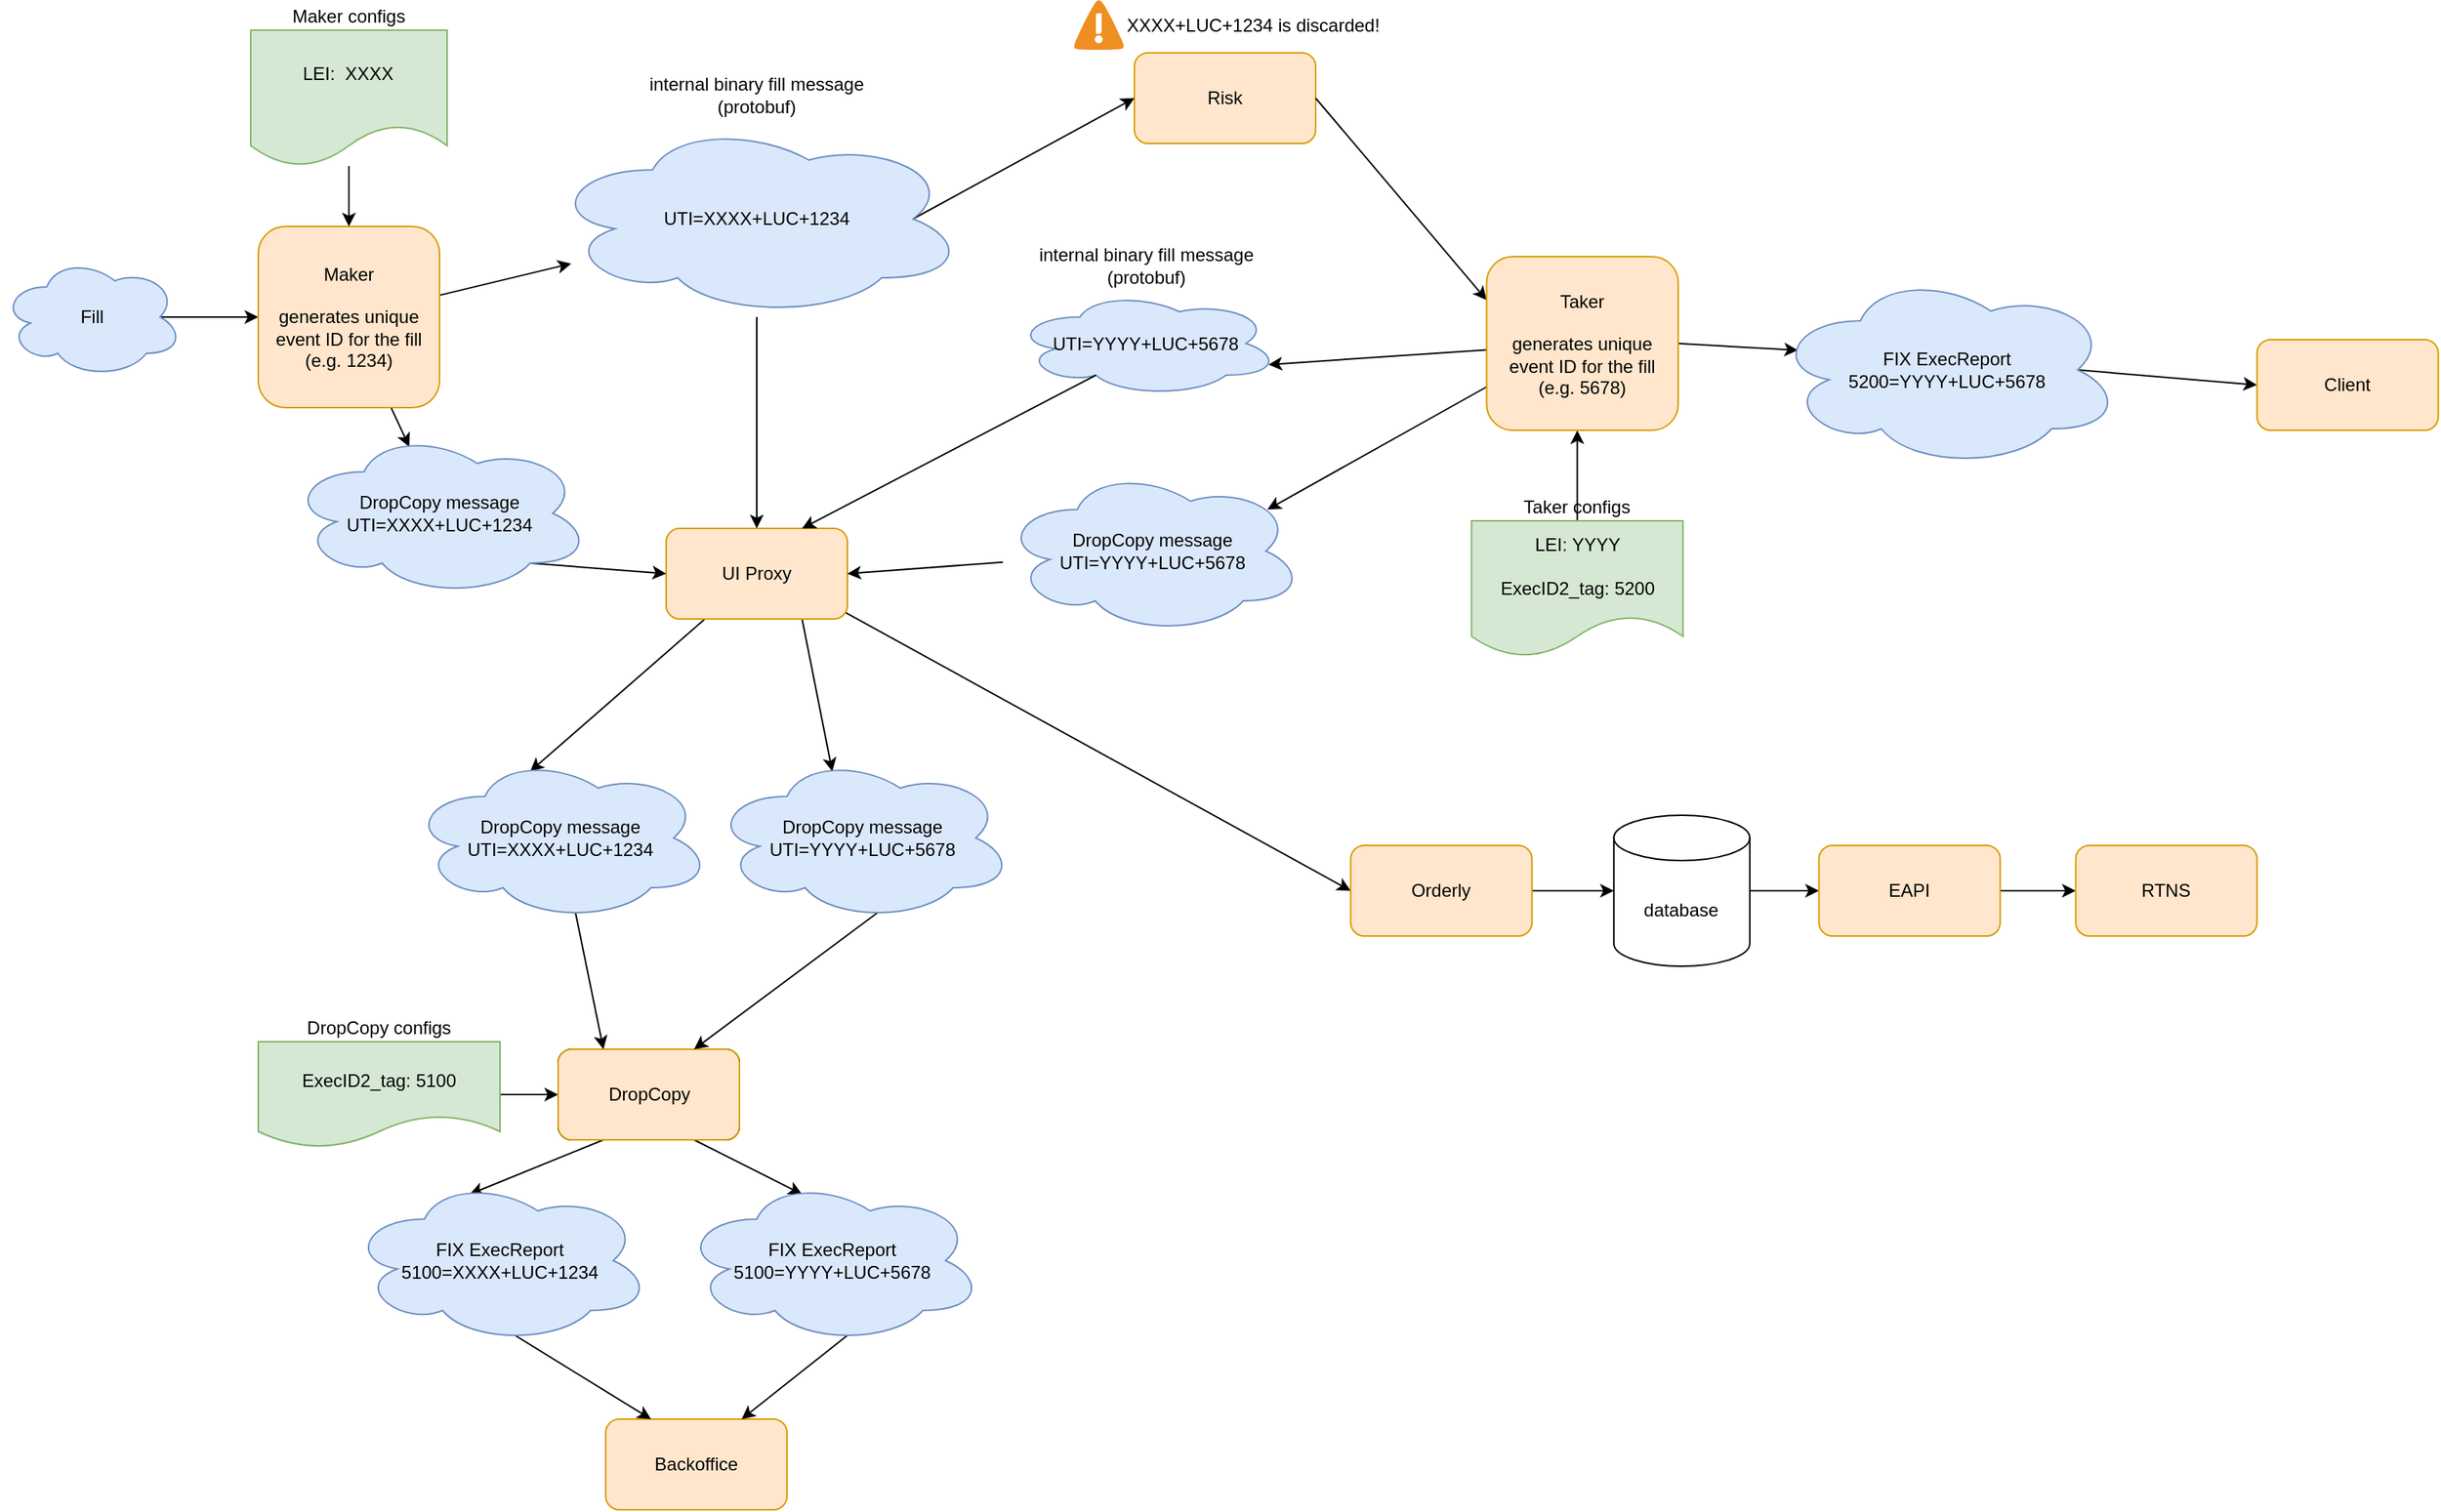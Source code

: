 <mxfile version="18.1.2" type="github">
  <diagram id="UkKoUpquB2zs1tKFholc" name="Page-1">
    <mxGraphModel dx="1497" dy="792" grid="1" gridSize="10" guides="1" tooltips="1" connect="1" arrows="1" fold="1" page="1" pageScale="1" pageWidth="1654" pageHeight="1169" math="0" shadow="0">
      <root>
        <mxCell id="0" />
        <mxCell id="1" parent="0" />
        <mxCell id="_PZYunoZqGTAglqlT3PF-5" value="" style="group;fillColor=default;container=0;" parent="1" vertex="1" connectable="0">
          <mxGeometry x="195" y="110" width="130" height="90" as="geometry" />
        </mxCell>
        <mxCell id="_PZYunoZqGTAglqlT3PF-76" style="edgeStyle=none;rounded=0;orthogonalLoop=1;jettySize=auto;html=1;entryX=0;entryY=0.5;entryDx=0;entryDy=0;exitX=0.875;exitY=0.5;exitDx=0;exitDy=0;exitPerimeter=0;" parent="1" target="_PZYunoZqGTAglqlT3PF-62" edge="1" source="_PZYunoZqGTAglqlT3PF-7">
          <mxGeometry relative="1" as="geometry">
            <mxPoint x="160" y="270" as="sourcePoint" />
          </mxGeometry>
        </mxCell>
        <mxCell id="_PZYunoZqGTAglqlT3PF-7" value="Fill" style="ellipse;shape=cloud;whiteSpace=wrap;html=1;fillColor=#dae8fc;strokeColor=#6c8ebf;" parent="1" vertex="1">
          <mxGeometry x="20" y="260" width="120" height="80" as="geometry" />
        </mxCell>
        <mxCell id="_PZYunoZqGTAglqlT3PF-15" value="DropCopy" style="rounded=1;whiteSpace=wrap;html=1;" parent="1" vertex="1">
          <mxGeometry x="388.5" y="785" width="120" height="60" as="geometry" />
        </mxCell>
        <mxCell id="_PZYunoZqGTAglqlT3PF-24" style="edgeStyle=orthogonalEdgeStyle;rounded=0;orthogonalLoop=1;jettySize=auto;html=1;entryX=0;entryY=0.5;entryDx=0;entryDy=0;" parent="1" source="_PZYunoZqGTAglqlT3PF-23" target="_PZYunoZqGTAglqlT3PF-15" edge="1">
          <mxGeometry relative="1" as="geometry" />
        </mxCell>
        <mxCell id="_PZYunoZqGTAglqlT3PF-26" value="" style="group;fillColor=default;container=0;" parent="1" vertex="1" connectable="0">
          <mxGeometry x="190" y="780" width="160" height="70" as="geometry" />
        </mxCell>
        <mxCell id="_PZYunoZqGTAglqlT3PF-27" value="Risk" style="rounded=1;whiteSpace=wrap;html=1;fillColor=#ffe6cc;strokeColor=#d79b00;" parent="1" vertex="1">
          <mxGeometry x="770" y="125" width="120" height="60" as="geometry" />
        </mxCell>
        <mxCell id="_PZYunoZqGTAglqlT3PF-41" style="edgeStyle=none;rounded=0;orthogonalLoop=1;jettySize=auto;html=1;entryX=0;entryY=0.5;entryDx=0;entryDy=0;exitX=0.989;exitY=0.928;exitDx=0;exitDy=0;exitPerimeter=0;" parent="1" source="_PZYunoZqGTAglqlT3PF-66" target="_PZYunoZqGTAglqlT3PF-40" edge="1">
          <mxGeometry relative="1" as="geometry">
            <mxPoint x="755.8" y="695.714" as="sourcePoint" />
          </mxGeometry>
        </mxCell>
        <mxCell id="_PZYunoZqGTAglqlT3PF-38" style="edgeStyle=none;rounded=0;orthogonalLoop=1;jettySize=auto;html=1;entryX=0.07;entryY=0.4;entryDx=0;entryDy=0;entryPerimeter=0;exitX=1;exitY=0.5;exitDx=0;exitDy=0;" parent="1" source="_PZYunoZqGTAglqlT3PF-65" target="_PZYunoZqGTAglqlT3PF-36" edge="1">
          <mxGeometry relative="1" as="geometry">
            <mxPoint x="1123.2" y="345.355" as="sourcePoint" />
          </mxGeometry>
        </mxCell>
        <mxCell id="_PZYunoZqGTAglqlT3PF-30" style="rounded=0;orthogonalLoop=1;jettySize=auto;html=1;entryX=0;entryY=0.25;entryDx=0;entryDy=0;exitX=1;exitY=0.5;exitDx=0;exitDy=0;" parent="1" source="_PZYunoZqGTAglqlT3PF-27" target="_PZYunoZqGTAglqlT3PF-65" edge="1">
          <mxGeometry relative="1" as="geometry">
            <mxPoint x="1003.2" y="345" as="targetPoint" />
          </mxGeometry>
        </mxCell>
        <mxCell id="_PZYunoZqGTAglqlT3PF-32" style="edgeStyle=none;rounded=0;orthogonalLoop=1;jettySize=auto;html=1;entryX=0;entryY=0.5;entryDx=0;entryDy=0;exitX=0.875;exitY=0.5;exitDx=0;exitDy=0;exitPerimeter=0;" parent="1" source="_PZYunoZqGTAglqlT3PF-9" target="_PZYunoZqGTAglqlT3PF-27" edge="1">
          <mxGeometry relative="1" as="geometry" />
        </mxCell>
        <mxCell id="_PZYunoZqGTAglqlT3PF-35" style="edgeStyle=none;rounded=0;orthogonalLoop=1;jettySize=auto;html=1;" parent="1" source="_PZYunoZqGTAglqlT3PF-33" edge="1">
          <mxGeometry relative="1" as="geometry">
            <mxPoint x="1063.2" y="375" as="targetPoint" />
          </mxGeometry>
        </mxCell>
        <mxCell id="_PZYunoZqGTAglqlT3PF-56" style="edgeStyle=none;rounded=0;orthogonalLoop=1;jettySize=auto;html=1;entryX=0;entryY=0.5;entryDx=0;entryDy=0;exitX=0.875;exitY=0.5;exitDx=0;exitDy=0;exitPerimeter=0;" parent="1" source="_PZYunoZqGTAglqlT3PF-36" target="_PZYunoZqGTAglqlT3PF-55" edge="1">
          <mxGeometry relative="1" as="geometry" />
        </mxCell>
        <mxCell id="_PZYunoZqGTAglqlT3PF-44" style="edgeStyle=none;rounded=0;orthogonalLoop=1;jettySize=auto;html=1;entryX=0;entryY=0.5;entryDx=0;entryDy=0;entryPerimeter=0;" parent="1" source="_PZYunoZqGTAglqlT3PF-40" target="_PZYunoZqGTAglqlT3PF-43" edge="1">
          <mxGeometry relative="1" as="geometry">
            <mxPoint x="1083.2" y="680" as="targetPoint" />
          </mxGeometry>
        </mxCell>
        <mxCell id="_PZYunoZqGTAglqlT3PF-40" value="Orderly" style="rounded=1;whiteSpace=wrap;html=1;fillColor=#ffe6cc;strokeColor=#d79b00;" parent="1" vertex="1">
          <mxGeometry x="913.2" y="650" width="120" height="60" as="geometry" />
        </mxCell>
        <mxCell id="_PZYunoZqGTAglqlT3PF-46" style="edgeStyle=none;rounded=0;orthogonalLoop=1;jettySize=auto;html=1;exitX=1;exitY=0.5;exitDx=0;exitDy=0;exitPerimeter=0;" parent="1" source="_PZYunoZqGTAglqlT3PF-43" target="_PZYunoZqGTAglqlT3PF-45" edge="1">
          <mxGeometry relative="1" as="geometry">
            <mxPoint x="1173.2" y="680" as="sourcePoint" />
          </mxGeometry>
        </mxCell>
        <mxCell id="_PZYunoZqGTAglqlT3PF-43" value="database" style="shape=cylinder3;whiteSpace=wrap;html=1;boundedLbl=1;backgroundOutline=1;size=15;" parent="1" vertex="1">
          <mxGeometry x="1087.4" y="630" width="90" height="100" as="geometry" />
        </mxCell>
        <mxCell id="_PZYunoZqGTAglqlT3PF-48" style="edgeStyle=none;rounded=0;orthogonalLoop=1;jettySize=auto;html=1;entryX=0;entryY=0.5;entryDx=0;entryDy=0;" parent="1" source="_PZYunoZqGTAglqlT3PF-45" target="_PZYunoZqGTAglqlT3PF-47" edge="1">
          <mxGeometry relative="1" as="geometry" />
        </mxCell>
        <mxCell id="_PZYunoZqGTAglqlT3PF-45" value="EAPI" style="rounded=1;whiteSpace=wrap;html=1;fillColor=#ffe6cc;strokeColor=#d79b00;" parent="1" vertex="1">
          <mxGeometry x="1223.2" y="650" width="120" height="60" as="geometry" />
        </mxCell>
        <mxCell id="_PZYunoZqGTAglqlT3PF-47" value="RTNS" style="rounded=1;whiteSpace=wrap;html=1;fillColor=#ffe6cc;strokeColor=#d79b00;" parent="1" vertex="1">
          <mxGeometry x="1393.2" y="650" width="120" height="60" as="geometry" />
        </mxCell>
        <mxCell id="_PZYunoZqGTAglqlT3PF-51" value="" style="group;fillColor=default;container=0;" parent="1" vertex="1" connectable="0">
          <mxGeometry x="993.2" y="435" width="150" height="90" as="geometry" />
        </mxCell>
        <mxCell id="_PZYunoZqGTAglqlT3PF-55" value="&lt;div&gt;Client&lt;/div&gt;" style="rounded=1;whiteSpace=wrap;html=1;fillColor=#ffe6cc;strokeColor=#d79b00;" parent="1" vertex="1">
          <mxGeometry x="1513.2" y="315" width="120" height="60" as="geometry" />
        </mxCell>
        <mxCell id="_PZYunoZqGTAglqlT3PF-60" value="XXXX+LUC+1234 is discarded!" style="shadow=0;dashed=0;html=1;strokeColor=none;fillColor=#4495D1;labelPosition=right;verticalLabelPosition=middle;verticalAlign=middle;align=left;outlineConnect=0;shape=mxgraph.veeam.2d.alert;" parent="1" vertex="1">
          <mxGeometry x="730" y="90" width="33.2" height="33.2" as="geometry" />
        </mxCell>
        <mxCell id="_PZYunoZqGTAglqlT3PF-75" style="edgeStyle=none;rounded=0;orthogonalLoop=1;jettySize=auto;html=1;" parent="1" source="_PZYunoZqGTAglqlT3PF-62" target="_PZYunoZqGTAglqlT3PF-9" edge="1">
          <mxGeometry relative="1" as="geometry" />
        </mxCell>
        <mxCell id="W0SZnJnICqAmFfpXncww-3" style="rounded=0;orthogonalLoop=1;jettySize=auto;html=1;entryX=0.4;entryY=0.1;entryDx=0;entryDy=0;entryPerimeter=0;" edge="1" parent="1" source="_PZYunoZqGTAglqlT3PF-62" target="W0SZnJnICqAmFfpXncww-2">
          <mxGeometry relative="1" as="geometry" />
        </mxCell>
        <mxCell id="_PZYunoZqGTAglqlT3PF-62" value="&lt;div&gt;Maker&lt;/div&gt;&lt;div&gt;&lt;br&gt;&lt;/div&gt;&lt;div&gt;generates unique event ID for the fill (e.g. 1234)&lt;br&gt;&lt;/div&gt;" style="rounded=1;whiteSpace=wrap;html=1;fillColor=#ffe6cc;strokeColor=#d79b00;" parent="1" vertex="1">
          <mxGeometry x="190" y="240" width="120" height="120" as="geometry" />
        </mxCell>
        <mxCell id="W0SZnJnICqAmFfpXncww-19" style="edgeStyle=none;rounded=0;orthogonalLoop=1;jettySize=auto;html=1;exitX=0.25;exitY=1;exitDx=0;exitDy=0;entryX=0.4;entryY=0.1;entryDx=0;entryDy=0;entryPerimeter=0;" edge="1" parent="1" source="_PZYunoZqGTAglqlT3PF-63" target="W0SZnJnICqAmFfpXncww-18">
          <mxGeometry relative="1" as="geometry" />
        </mxCell>
        <mxCell id="W0SZnJnICqAmFfpXncww-22" style="edgeStyle=none;rounded=0;orthogonalLoop=1;jettySize=auto;html=1;exitX=0.75;exitY=1;exitDx=0;exitDy=0;entryX=0.4;entryY=0.1;entryDx=0;entryDy=0;entryPerimeter=0;" edge="1" parent="1" source="_PZYunoZqGTAglqlT3PF-63" target="W0SZnJnICqAmFfpXncww-20">
          <mxGeometry relative="1" as="geometry" />
        </mxCell>
        <mxCell id="_PZYunoZqGTAglqlT3PF-63" value="DropCopy" style="rounded=1;whiteSpace=wrap;html=1;fillColor=#ffe6cc;strokeColor=#d79b00;" parent="1" vertex="1">
          <mxGeometry x="388.5" y="785" width="120" height="60" as="geometry" />
        </mxCell>
        <mxCell id="_PZYunoZqGTAglqlT3PF-64" value="Backoffice" style="rounded=1;whiteSpace=wrap;html=1;fillColor=#ffe6cc;strokeColor=#d79b00;" parent="1" vertex="1">
          <mxGeometry x="420" y="1030" width="120" height="60" as="geometry" />
        </mxCell>
        <mxCell id="W0SZnJnICqAmFfpXncww-8" style="edgeStyle=none;rounded=0;orthogonalLoop=1;jettySize=auto;html=1;entryX=0.88;entryY=0.25;entryDx=0;entryDy=0;entryPerimeter=0;exitX=0;exitY=0.75;exitDx=0;exitDy=0;" edge="1" parent="1" source="_PZYunoZqGTAglqlT3PF-65" target="W0SZnJnICqAmFfpXncww-5">
          <mxGeometry relative="1" as="geometry" />
        </mxCell>
        <mxCell id="W0SZnJnICqAmFfpXncww-28" style="edgeStyle=none;rounded=0;orthogonalLoop=1;jettySize=auto;html=1;entryX=0.96;entryY=0.7;entryDx=0;entryDy=0;entryPerimeter=0;" edge="1" parent="1" source="_PZYunoZqGTAglqlT3PF-65" target="W0SZnJnICqAmFfpXncww-26">
          <mxGeometry relative="1" as="geometry">
            <mxPoint x="860" y="290" as="targetPoint" />
          </mxGeometry>
        </mxCell>
        <mxCell id="_PZYunoZqGTAglqlT3PF-65" value="&lt;div&gt;Taker&lt;/div&gt;&lt;div&gt;&lt;br&gt;&lt;/div&gt;&lt;div&gt;generates unique event ID for the fill&lt;br&gt;&lt;/div&gt;&lt;div&gt;(e.g. 5678)&lt;br&gt;&lt;/div&gt;" style="rounded=1;whiteSpace=wrap;html=1;fillColor=#ffe6cc;strokeColor=#d79b00;" parent="1" vertex="1">
          <mxGeometry x="1003.2" y="260" width="126.8" height="115" as="geometry" />
        </mxCell>
        <mxCell id="W0SZnJnICqAmFfpXncww-11" style="edgeStyle=none;rounded=0;orthogonalLoop=1;jettySize=auto;html=1;entryX=0.4;entryY=0.1;entryDx=0;entryDy=0;entryPerimeter=0;" edge="1" parent="1" source="_PZYunoZqGTAglqlT3PF-66" target="W0SZnJnICqAmFfpXncww-10">
          <mxGeometry relative="1" as="geometry" />
        </mxCell>
        <mxCell id="W0SZnJnICqAmFfpXncww-14" style="edgeStyle=none;rounded=0;orthogonalLoop=1;jettySize=auto;html=1;exitX=0.75;exitY=1;exitDx=0;exitDy=0;entryX=0.4;entryY=0.1;entryDx=0;entryDy=0;entryPerimeter=0;" edge="1" parent="1" source="_PZYunoZqGTAglqlT3PF-66" target="W0SZnJnICqAmFfpXncww-13">
          <mxGeometry relative="1" as="geometry" />
        </mxCell>
        <mxCell id="_PZYunoZqGTAglqlT3PF-66" value="UI Proxy" style="rounded=1;whiteSpace=wrap;html=1;fillColor=#ffe6cc;strokeColor=#d79b00;" parent="1" vertex="1">
          <mxGeometry x="460" y="440" width="120" height="60" as="geometry" />
        </mxCell>
        <mxCell id="_PZYunoZqGTAglqlT3PF-68" value="" style="group" parent="1" vertex="1" connectable="0">
          <mxGeometry x="993.2" y="435" width="140" height="90" as="geometry" />
        </mxCell>
        <mxCell id="_PZYunoZqGTAglqlT3PF-33" value="Taker configs" style="shape=document;whiteSpace=wrap;html=1;boundedLbl=1;labelPosition=center;verticalLabelPosition=top;align=center;verticalAlign=bottom;fillColor=#d5e8d4;strokeColor=#82b366;" parent="_PZYunoZqGTAglqlT3PF-68" vertex="1">
          <mxGeometry width="140" height="90" as="geometry" />
        </mxCell>
        <mxCell id="_PZYunoZqGTAglqlT3PF-34" value="&lt;div&gt;LEI: YYYY&lt;/div&gt;&lt;div&gt;&lt;br&gt;&lt;/div&gt;&lt;div&gt;ExecID2_tag: 5200&lt;br&gt;&lt;/div&gt;" style="text;html=1;strokeColor=none;fillColor=none;align=center;verticalAlign=middle;whiteSpace=wrap;rounded=0;" parent="_PZYunoZqGTAglqlT3PF-68" vertex="1">
          <mxGeometry x="4.72" y="20" width="130.56" height="20.77" as="geometry" />
        </mxCell>
        <mxCell id="_PZYunoZqGTAglqlT3PF-69" value="" style="group" parent="1" vertex="1" connectable="0">
          <mxGeometry x="190" y="780" width="160" height="70" as="geometry" />
        </mxCell>
        <mxCell id="_PZYunoZqGTAglqlT3PF-23" value="DropCopy configs" style="shape=document;whiteSpace=wrap;html=1;boundedLbl=1;labelPosition=center;verticalLabelPosition=top;align=center;verticalAlign=bottom;fillColor=#d5e8d4;strokeColor=#82b366;" parent="_PZYunoZqGTAglqlT3PF-69" vertex="1">
          <mxGeometry width="160" height="70" as="geometry" />
        </mxCell>
        <mxCell id="_PZYunoZqGTAglqlT3PF-25" value="ExecID2_tag: 5100" style="text;html=1;strokeColor=none;fillColor=none;align=center;verticalAlign=middle;whiteSpace=wrap;rounded=0;" parent="_PZYunoZqGTAglqlT3PF-69" vertex="1">
          <mxGeometry x="24.211" y="18.667" width="111.579" height="14" as="geometry" />
        </mxCell>
        <mxCell id="_PZYunoZqGTAglqlT3PF-70" value="" style="group" parent="1" vertex="1" connectable="0">
          <mxGeometry x="185" y="110" width="130" height="90" as="geometry" />
        </mxCell>
        <mxCell id="_PZYunoZqGTAglqlT3PF-3" value="Maker configs" style="shape=document;whiteSpace=wrap;html=1;boundedLbl=1;labelPosition=center;verticalLabelPosition=top;align=center;verticalAlign=bottom;fillColor=#d5e8d4;strokeColor=#82b366;" parent="_PZYunoZqGTAglqlT3PF-70" vertex="1">
          <mxGeometry width="130" height="90" as="geometry" />
        </mxCell>
        <mxCell id="_PZYunoZqGTAglqlT3PF-4" value="LEI:&amp;nbsp; XXXX" style="text;html=1;strokeColor=none;fillColor=none;align=center;verticalAlign=middle;whiteSpace=wrap;rounded=0;" parent="_PZYunoZqGTAglqlT3PF-70" vertex="1">
          <mxGeometry x="20.944" y="16.364" width="87.389" height="24.545" as="geometry" />
        </mxCell>
        <mxCell id="_PZYunoZqGTAglqlT3PF-71" value="" style="group" parent="1" vertex="1" connectable="0">
          <mxGeometry x="382.1" y="170" width="275.8" height="130" as="geometry" />
        </mxCell>
        <mxCell id="_PZYunoZqGTAglqlT3PF-9" value="&lt;div&gt;internal binary fill message&lt;/div&gt;&lt;div&gt;(protobuf)&lt;br&gt;&lt;/div&gt;" style="ellipse;shape=cloud;whiteSpace=wrap;html=1;labelPosition=center;verticalLabelPosition=top;align=center;verticalAlign=bottom;fillColor=#dae8fc;strokeColor=#6c8ebf;" parent="_PZYunoZqGTAglqlT3PF-71" vertex="1">
          <mxGeometry width="275.8" height="130" as="geometry" />
        </mxCell>
        <mxCell id="_PZYunoZqGTAglqlT3PF-12" value="&lt;div&gt;UTI=XXXX+LUC+1234&lt;/div&gt;" style="text;html=1;strokeColor=none;fillColor=none;align=center;verticalAlign=middle;whiteSpace=wrap;rounded=0;" parent="_PZYunoZqGTAglqlT3PF-71" vertex="1">
          <mxGeometry x="67.9" y="50" width="140" height="30" as="geometry" />
        </mxCell>
        <mxCell id="_PZYunoZqGTAglqlT3PF-73" value="" style="group" parent="1" vertex="1" connectable="0">
          <mxGeometry x="1193.2" y="270" width="230" height="130" as="geometry" />
        </mxCell>
        <mxCell id="_PZYunoZqGTAglqlT3PF-36" value="&lt;div&gt;FIX ExecReport&lt;/div&gt;&lt;div&gt;5200=YYYY+LUC+5678&lt;/div&gt;" style="ellipse;shape=cloud;whiteSpace=wrap;html=1;labelPosition=center;verticalLabelPosition=middle;align=center;verticalAlign=middle;fillColor=#dae8fc;strokeColor=#6c8ebf;" parent="_PZYunoZqGTAglqlT3PF-73" vertex="1">
          <mxGeometry width="230" height="130" as="geometry" />
        </mxCell>
        <mxCell id="_PZYunoZqGTAglqlT3PF-74" style="edgeStyle=none;rounded=0;orthogonalLoop=1;jettySize=auto;html=1;entryX=0.25;entryY=0;entryDx=0;entryDy=0;exitX=0.55;exitY=0.95;exitDx=0;exitDy=0;exitPerimeter=0;" parent="1" source="W0SZnJnICqAmFfpXncww-18" target="_PZYunoZqGTAglqlT3PF-64" edge="1">
          <mxGeometry relative="1" as="geometry">
            <mxPoint x="448.515" y="980" as="sourcePoint" />
          </mxGeometry>
        </mxCell>
        <mxCell id="_PZYunoZqGTAglqlT3PF-77" style="edgeStyle=none;rounded=0;orthogonalLoop=1;jettySize=auto;html=1;entryX=0.5;entryY=0;entryDx=0;entryDy=0;" parent="1" source="_PZYunoZqGTAglqlT3PF-3" target="_PZYunoZqGTAglqlT3PF-62" edge="1">
          <mxGeometry relative="1" as="geometry" />
        </mxCell>
        <mxCell id="W0SZnJnICqAmFfpXncww-4" style="edgeStyle=none;rounded=0;orthogonalLoop=1;jettySize=auto;html=1;entryX=0;entryY=0.5;entryDx=0;entryDy=0;exitX=0.8;exitY=0.8;exitDx=0;exitDy=0;exitPerimeter=0;" edge="1" parent="1" source="W0SZnJnICqAmFfpXncww-2" target="_PZYunoZqGTAglqlT3PF-66">
          <mxGeometry relative="1" as="geometry" />
        </mxCell>
        <mxCell id="W0SZnJnICqAmFfpXncww-2" value="&lt;div&gt;DropCopy message&lt;/div&gt;&lt;div&gt;UTI=XXXX+LUC+1234&lt;br&gt;&lt;/div&gt;" style="ellipse;shape=cloud;whiteSpace=wrap;html=1;fillColor=#dae8fc;strokeColor=#6c8ebf;" vertex="1" parent="1">
          <mxGeometry x="210" y="375" width="200" height="110" as="geometry" />
        </mxCell>
        <mxCell id="W0SZnJnICqAmFfpXncww-6" style="edgeStyle=none;rounded=0;orthogonalLoop=1;jettySize=auto;html=1;entryX=1;entryY=0.5;entryDx=0;entryDy=0;" edge="1" parent="1" source="W0SZnJnICqAmFfpXncww-5" target="_PZYunoZqGTAglqlT3PF-66">
          <mxGeometry relative="1" as="geometry" />
        </mxCell>
        <mxCell id="W0SZnJnICqAmFfpXncww-5" value="&lt;div&gt;DropCopy message&lt;/div&gt;&lt;div&gt;UTI=YYYY+LUC+5678&lt;br&gt;&lt;/div&gt;" style="ellipse;shape=cloud;whiteSpace=wrap;html=1;fillColor=#dae8fc;strokeColor=#6c8ebf;" vertex="1" parent="1">
          <mxGeometry x="682.1" y="400" width="200" height="110" as="geometry" />
        </mxCell>
        <mxCell id="W0SZnJnICqAmFfpXncww-12" style="edgeStyle=none;rounded=0;orthogonalLoop=1;jettySize=auto;html=1;exitX=0.55;exitY=0.95;exitDx=0;exitDy=0;exitPerimeter=0;entryX=0.25;entryY=0;entryDx=0;entryDy=0;" edge="1" parent="1" source="W0SZnJnICqAmFfpXncww-10" target="_PZYunoZqGTAglqlT3PF-63">
          <mxGeometry relative="1" as="geometry" />
        </mxCell>
        <mxCell id="W0SZnJnICqAmFfpXncww-10" value="&lt;div&gt;DropCopy message&lt;/div&gt;&lt;div&gt;UTI=XXXX+LUC+1234&lt;br&gt;&lt;/div&gt;" style="ellipse;shape=cloud;whiteSpace=wrap;html=1;fillColor=#dae8fc;strokeColor=#6c8ebf;" vertex="1" parent="1">
          <mxGeometry x="290" y="590" width="200" height="110" as="geometry" />
        </mxCell>
        <mxCell id="W0SZnJnICqAmFfpXncww-15" style="edgeStyle=none;rounded=0;orthogonalLoop=1;jettySize=auto;html=1;exitX=0.55;exitY=0.95;exitDx=0;exitDy=0;exitPerimeter=0;entryX=0.75;entryY=0;entryDx=0;entryDy=0;" edge="1" parent="1" source="W0SZnJnICqAmFfpXncww-13" target="_PZYunoZqGTAglqlT3PF-63">
          <mxGeometry relative="1" as="geometry" />
        </mxCell>
        <mxCell id="W0SZnJnICqAmFfpXncww-13" value="&lt;div&gt;DropCopy message&lt;/div&gt;&lt;div&gt;UTI=YYYY+LUC+5678&lt;br&gt;&lt;/div&gt;" style="ellipse;shape=cloud;whiteSpace=wrap;html=1;fillColor=#dae8fc;strokeColor=#6c8ebf;" vertex="1" parent="1">
          <mxGeometry x="490" y="590" width="200" height="110" as="geometry" />
        </mxCell>
        <mxCell id="W0SZnJnICqAmFfpXncww-18" value="&lt;div&gt;FIX ExecReport&lt;/div&gt;&lt;div&gt;5100=XXXX+LUC+1234&lt;br&gt;&lt;/div&gt;" style="ellipse;shape=cloud;whiteSpace=wrap;html=1;fillColor=#dae8fc;strokeColor=#6c8ebf;" vertex="1" parent="1">
          <mxGeometry x="250" y="870" width="200" height="110" as="geometry" />
        </mxCell>
        <mxCell id="W0SZnJnICqAmFfpXncww-21" style="edgeStyle=none;rounded=0;orthogonalLoop=1;jettySize=auto;html=1;exitX=0.55;exitY=0.95;exitDx=0;exitDy=0;exitPerimeter=0;entryX=0.75;entryY=0;entryDx=0;entryDy=0;" edge="1" parent="1" source="W0SZnJnICqAmFfpXncww-20" target="_PZYunoZqGTAglqlT3PF-64">
          <mxGeometry relative="1" as="geometry" />
        </mxCell>
        <mxCell id="W0SZnJnICqAmFfpXncww-20" value="&lt;div&gt;FIX ExecReport&lt;/div&gt;&lt;div&gt;5100=YYYY+LUC+5678&lt;br&gt;&lt;/div&gt;" style="ellipse;shape=cloud;whiteSpace=wrap;html=1;fillColor=#dae8fc;strokeColor=#6c8ebf;" vertex="1" parent="1">
          <mxGeometry x="470" y="870" width="200" height="110" as="geometry" />
        </mxCell>
        <mxCell id="W0SZnJnICqAmFfpXncww-23" style="edgeStyle=none;rounded=0;orthogonalLoop=1;jettySize=auto;html=1;entryX=0.5;entryY=0;entryDx=0;entryDy=0;" edge="1" parent="1" source="_PZYunoZqGTAglqlT3PF-9" target="_PZYunoZqGTAglqlT3PF-66">
          <mxGeometry relative="1" as="geometry" />
        </mxCell>
        <mxCell id="W0SZnJnICqAmFfpXncww-25" value="" style="group" vertex="1" connectable="0" parent="1">
          <mxGeometry x="690" y="282.5" width="175.8" height="70" as="geometry" />
        </mxCell>
        <mxCell id="W0SZnJnICqAmFfpXncww-26" value="&lt;div&gt;internal binary fill message&lt;/div&gt;&lt;div&gt;(protobuf)&lt;br&gt;&lt;/div&gt;" style="ellipse;shape=cloud;whiteSpace=wrap;html=1;labelPosition=center;verticalLabelPosition=top;align=center;verticalAlign=bottom;fillColor=#dae8fc;strokeColor=#6c8ebf;" vertex="1" parent="W0SZnJnICqAmFfpXncww-25">
          <mxGeometry width="175.8" height="70" as="geometry" />
        </mxCell>
        <mxCell id="W0SZnJnICqAmFfpXncww-27" value="&lt;div&gt;UTI=YYYY+LUC+5678&lt;/div&gt;" style="text;html=1;strokeColor=none;fillColor=none;align=center;verticalAlign=middle;whiteSpace=wrap;rounded=0;" vertex="1" parent="W0SZnJnICqAmFfpXncww-25">
          <mxGeometry x="43.281" y="26.923" width="89.239" height="16.154" as="geometry" />
        </mxCell>
        <mxCell id="W0SZnJnICqAmFfpXncww-29" style="edgeStyle=none;rounded=0;orthogonalLoop=1;jettySize=auto;html=1;entryX=0.75;entryY=0;entryDx=0;entryDy=0;exitX=0.31;exitY=0.8;exitDx=0;exitDy=0;exitPerimeter=0;" edge="1" parent="1" source="W0SZnJnICqAmFfpXncww-26" target="_PZYunoZqGTAglqlT3PF-66">
          <mxGeometry relative="1" as="geometry" />
        </mxCell>
      </root>
    </mxGraphModel>
  </diagram>
</mxfile>
